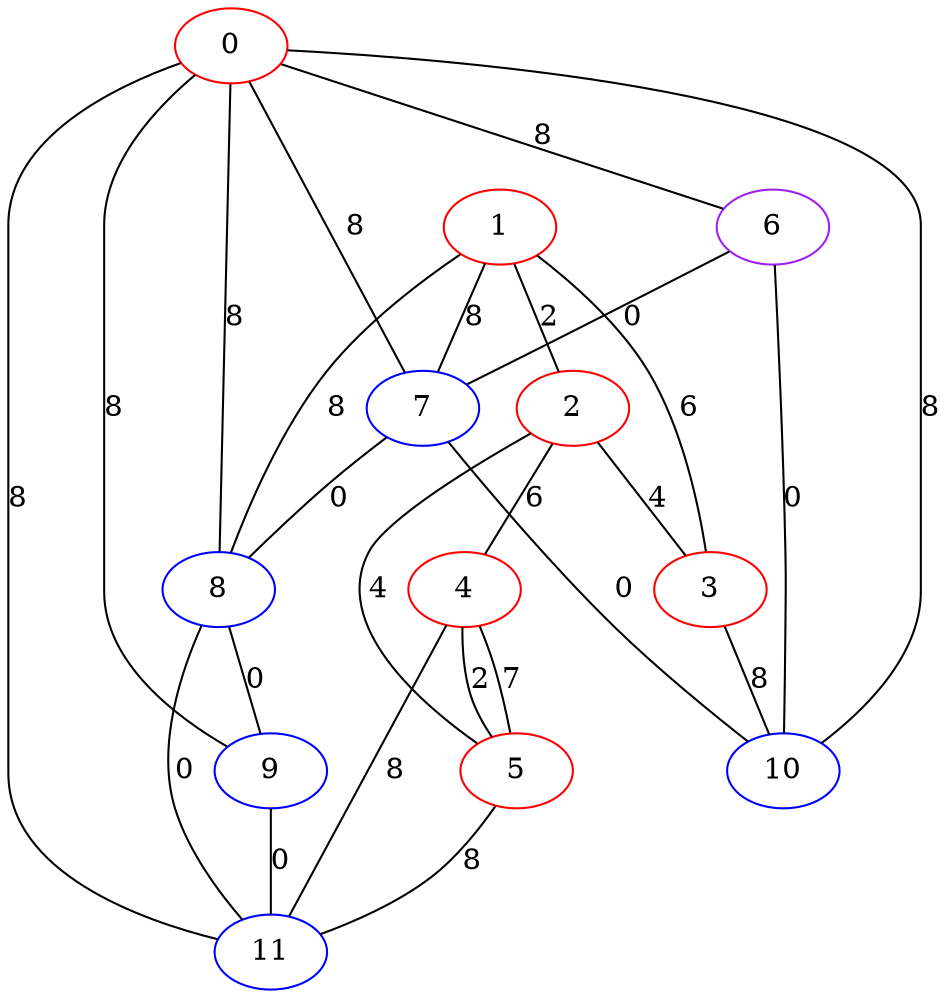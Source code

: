 graph "" {
0 [color=red, weight=1];
1 [color=red, weight=1];
2 [color=red, weight=1];
3 [color=red, weight=1];
4 [color=red, weight=1];
5 [color=red, weight=1];
6 [color=purple, weight=4];
7 [color=blue, weight=3];
8 [color=blue, weight=3];
9 [color=blue, weight=3];
10 [color=blue, weight=3];
11 [color=blue, weight=3];
0 -- 6  [key=0, label=8];
0 -- 7  [key=0, label=8];
0 -- 8  [key=0, label=8];
0 -- 9  [key=0, label=8];
0 -- 10  [key=0, label=8];
0 -- 11  [key=0, label=8];
1 -- 8  [key=0, label=8];
1 -- 2  [key=0, label=2];
1 -- 3  [key=0, label=6];
1 -- 7  [key=0, label=8];
2 -- 3  [key=0, label=4];
2 -- 4  [key=0, label=6];
2 -- 5  [key=0, label=4];
3 -- 10  [key=0, label=8];
4 -- 11  [key=0, label=8];
4 -- 5  [key=0, label=7];
4 -- 5  [key=1, label=2];
5 -- 11  [key=0, label=8];
6 -- 10  [key=0, label=0];
6 -- 7  [key=0, label=0];
7 -- 8  [key=0, label=0];
7 -- 10  [key=0, label=0];
8 -- 9  [key=0, label=0];
8 -- 11  [key=0, label=0];
9 -- 11  [key=0, label=0];
}
